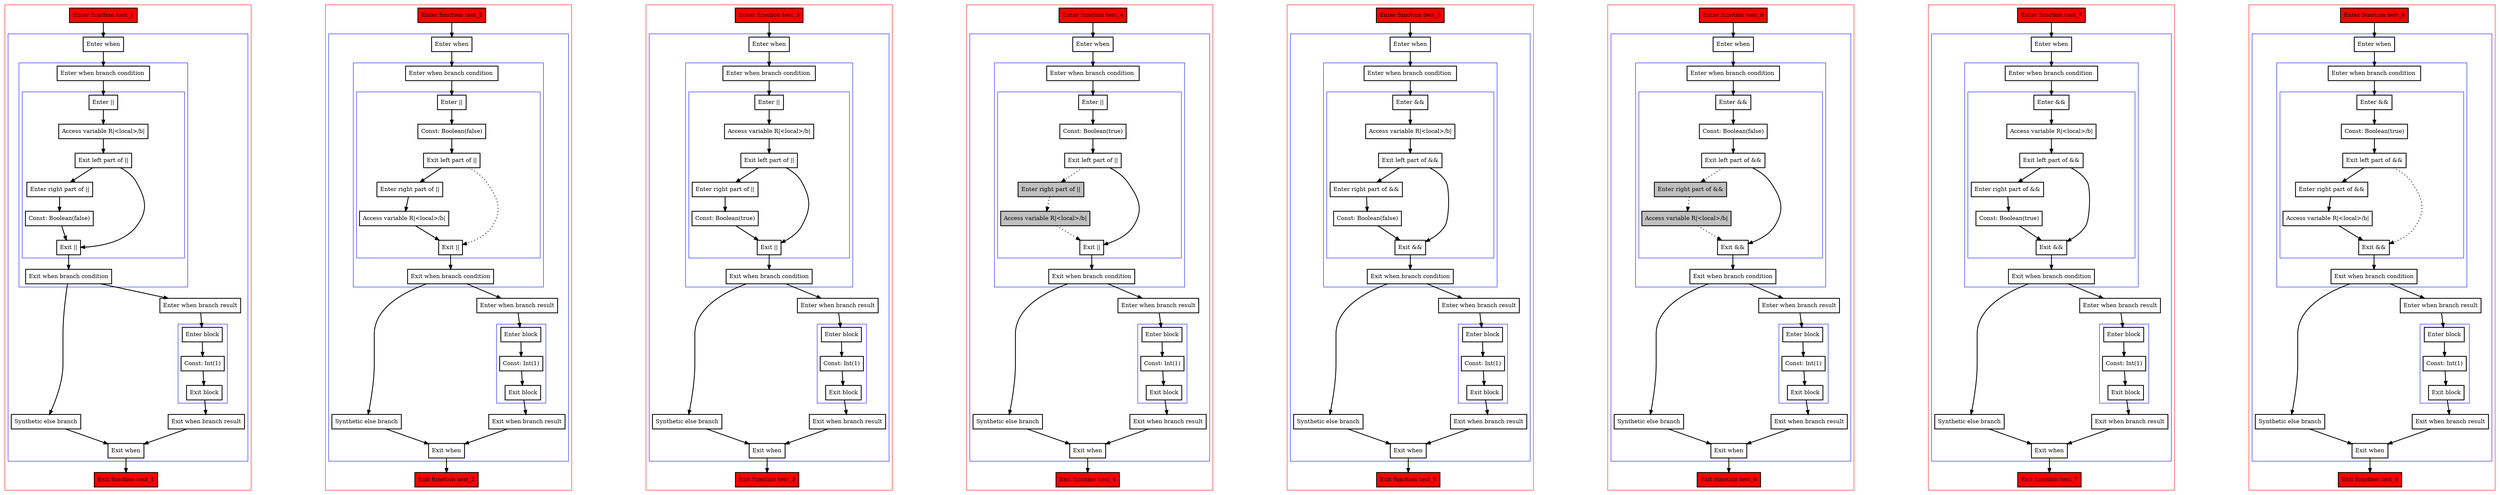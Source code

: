 digraph booleanOperatorsWithConsts_kt {
    graph [nodesep=3]
    node [shape=box penwidth=2]
    edge [penwidth=2]

    subgraph cluster_0 {
        color=red
        0 [label="Enter function test_1" style="filled" fillcolor=red];
        subgraph cluster_1 {
            color=blue
            1 [label="Enter when"];
            subgraph cluster_2 {
                color=blue
                2 [label="Enter when branch condition "];
                subgraph cluster_3 {
                    color=blue
                    3 [label="Enter ||"];
                    4 [label="Access variable R|<local>/b|"];
                    5 [label="Exit left part of ||"];
                    6 [label="Enter right part of ||"];
                    7 [label="Const: Boolean(false)"];
                    8 [label="Exit ||"];
                }
                9 [label="Exit when branch condition"];
            }
            10 [label="Synthetic else branch"];
            11 [label="Enter when branch result"];
            subgraph cluster_4 {
                color=blue
                12 [label="Enter block"];
                13 [label="Const: Int(1)"];
                14 [label="Exit block"];
            }
            15 [label="Exit when branch result"];
            16 [label="Exit when"];
        }
        17 [label="Exit function test_1" style="filled" fillcolor=red];
    }

    0 -> {1};
    1 -> {2};
    2 -> {3};
    3 -> {4};
    4 -> {5};
    5 -> {8 6};
    6 -> {7};
    7 -> {8};
    8 -> {9};
    9 -> {11 10};
    10 -> {16};
    11 -> {12};
    12 -> {13};
    13 -> {14};
    14 -> {15};
    15 -> {16};
    16 -> {17};

    subgraph cluster_5 {
        color=red
        18 [label="Enter function test_2" style="filled" fillcolor=red];
        subgraph cluster_6 {
            color=blue
            19 [label="Enter when"];
            subgraph cluster_7 {
                color=blue
                20 [label="Enter when branch condition "];
                subgraph cluster_8 {
                    color=blue
                    21 [label="Enter ||"];
                    22 [label="Const: Boolean(false)"];
                    23 [label="Exit left part of ||"];
                    24 [label="Enter right part of ||"];
                    25 [label="Access variable R|<local>/b|"];
                    26 [label="Exit ||"];
                }
                27 [label="Exit when branch condition"];
            }
            28 [label="Synthetic else branch"];
            29 [label="Enter when branch result"];
            subgraph cluster_9 {
                color=blue
                30 [label="Enter block"];
                31 [label="Const: Int(1)"];
                32 [label="Exit block"];
            }
            33 [label="Exit when branch result"];
            34 [label="Exit when"];
        }
        35 [label="Exit function test_2" style="filled" fillcolor=red];
    }

    18 -> {19};
    19 -> {20};
    20 -> {21};
    21 -> {22};
    22 -> {23};
    23 -> {24};
    23 -> {26} [style=dotted];
    24 -> {25};
    25 -> {26};
    26 -> {27};
    27 -> {29 28};
    28 -> {34};
    29 -> {30};
    30 -> {31};
    31 -> {32};
    32 -> {33};
    33 -> {34};
    34 -> {35};

    subgraph cluster_10 {
        color=red
        36 [label="Enter function test_3" style="filled" fillcolor=red];
        subgraph cluster_11 {
            color=blue
            37 [label="Enter when"];
            subgraph cluster_12 {
                color=blue
                38 [label="Enter when branch condition "];
                subgraph cluster_13 {
                    color=blue
                    39 [label="Enter ||"];
                    40 [label="Access variable R|<local>/b|"];
                    41 [label="Exit left part of ||"];
                    42 [label="Enter right part of ||"];
                    43 [label="Const: Boolean(true)"];
                    44 [label="Exit ||"];
                }
                45 [label="Exit when branch condition"];
            }
            46 [label="Synthetic else branch"];
            47 [label="Enter when branch result"];
            subgraph cluster_14 {
                color=blue
                48 [label="Enter block"];
                49 [label="Const: Int(1)"];
                50 [label="Exit block"];
            }
            51 [label="Exit when branch result"];
            52 [label="Exit when"];
        }
        53 [label="Exit function test_3" style="filled" fillcolor=red];
    }

    36 -> {37};
    37 -> {38};
    38 -> {39};
    39 -> {40};
    40 -> {41};
    41 -> {44 42};
    42 -> {43};
    43 -> {44};
    44 -> {45};
    45 -> {47 46};
    46 -> {52};
    47 -> {48};
    48 -> {49};
    49 -> {50};
    50 -> {51};
    51 -> {52};
    52 -> {53};

    subgraph cluster_15 {
        color=red
        54 [label="Enter function test_4" style="filled" fillcolor=red];
        subgraph cluster_16 {
            color=blue
            55 [label="Enter when"];
            subgraph cluster_17 {
                color=blue
                56 [label="Enter when branch condition "];
                subgraph cluster_18 {
                    color=blue
                    57 [label="Enter ||"];
                    58 [label="Const: Boolean(true)"];
                    59 [label="Exit left part of ||"];
                    60 [label="Enter right part of ||" style="filled" fillcolor=gray];
                    61 [label="Access variable R|<local>/b|" style="filled" fillcolor=gray];
                    62 [label="Exit ||"];
                }
                63 [label="Exit when branch condition"];
            }
            64 [label="Synthetic else branch"];
            65 [label="Enter when branch result"];
            subgraph cluster_19 {
                color=blue
                66 [label="Enter block"];
                67 [label="Const: Int(1)"];
                68 [label="Exit block"];
            }
            69 [label="Exit when branch result"];
            70 [label="Exit when"];
        }
        71 [label="Exit function test_4" style="filled" fillcolor=red];
    }

    54 -> {55};
    55 -> {56};
    56 -> {57};
    57 -> {58};
    58 -> {59};
    59 -> {62};
    59 -> {60} [style=dotted];
    60 -> {61} [style=dotted];
    61 -> {62} [style=dotted];
    62 -> {63};
    63 -> {65 64};
    64 -> {70};
    65 -> {66};
    66 -> {67};
    67 -> {68};
    68 -> {69};
    69 -> {70};
    70 -> {71};

    subgraph cluster_20 {
        color=red
        72 [label="Enter function test_5" style="filled" fillcolor=red];
        subgraph cluster_21 {
            color=blue
            73 [label="Enter when"];
            subgraph cluster_22 {
                color=blue
                74 [label="Enter when branch condition "];
                subgraph cluster_23 {
                    color=blue
                    75 [label="Enter &&"];
                    76 [label="Access variable R|<local>/b|"];
                    77 [label="Exit left part of &&"];
                    78 [label="Enter right part of &&"];
                    79 [label="Const: Boolean(false)"];
                    80 [label="Exit &&"];
                }
                81 [label="Exit when branch condition"];
            }
            82 [label="Synthetic else branch"];
            83 [label="Enter when branch result"];
            subgraph cluster_24 {
                color=blue
                84 [label="Enter block"];
                85 [label="Const: Int(1)"];
                86 [label="Exit block"];
            }
            87 [label="Exit when branch result"];
            88 [label="Exit when"];
        }
        89 [label="Exit function test_5" style="filled" fillcolor=red];
    }

    72 -> {73};
    73 -> {74};
    74 -> {75};
    75 -> {76};
    76 -> {77};
    77 -> {80 78};
    78 -> {79};
    79 -> {80};
    80 -> {81};
    81 -> {83 82};
    82 -> {88};
    83 -> {84};
    84 -> {85};
    85 -> {86};
    86 -> {87};
    87 -> {88};
    88 -> {89};

    subgraph cluster_25 {
        color=red
        90 [label="Enter function test_6" style="filled" fillcolor=red];
        subgraph cluster_26 {
            color=blue
            91 [label="Enter when"];
            subgraph cluster_27 {
                color=blue
                92 [label="Enter when branch condition "];
                subgraph cluster_28 {
                    color=blue
                    93 [label="Enter &&"];
                    94 [label="Const: Boolean(false)"];
                    95 [label="Exit left part of &&"];
                    96 [label="Enter right part of &&" style="filled" fillcolor=gray];
                    97 [label="Access variable R|<local>/b|" style="filled" fillcolor=gray];
                    98 [label="Exit &&"];
                }
                99 [label="Exit when branch condition"];
            }
            100 [label="Synthetic else branch"];
            101 [label="Enter when branch result"];
            subgraph cluster_29 {
                color=blue
                102 [label="Enter block"];
                103 [label="Const: Int(1)"];
                104 [label="Exit block"];
            }
            105 [label="Exit when branch result"];
            106 [label="Exit when"];
        }
        107 [label="Exit function test_6" style="filled" fillcolor=red];
    }

    90 -> {91};
    91 -> {92};
    92 -> {93};
    93 -> {94};
    94 -> {95};
    95 -> {98};
    95 -> {96} [style=dotted];
    96 -> {97} [style=dotted];
    97 -> {98} [style=dotted];
    98 -> {99};
    99 -> {101 100};
    100 -> {106};
    101 -> {102};
    102 -> {103};
    103 -> {104};
    104 -> {105};
    105 -> {106};
    106 -> {107};

    subgraph cluster_30 {
        color=red
        108 [label="Enter function test_7" style="filled" fillcolor=red];
        subgraph cluster_31 {
            color=blue
            109 [label="Enter when"];
            subgraph cluster_32 {
                color=blue
                110 [label="Enter when branch condition "];
                subgraph cluster_33 {
                    color=blue
                    111 [label="Enter &&"];
                    112 [label="Access variable R|<local>/b|"];
                    113 [label="Exit left part of &&"];
                    114 [label="Enter right part of &&"];
                    115 [label="Const: Boolean(true)"];
                    116 [label="Exit &&"];
                }
                117 [label="Exit when branch condition"];
            }
            118 [label="Synthetic else branch"];
            119 [label="Enter when branch result"];
            subgraph cluster_34 {
                color=blue
                120 [label="Enter block"];
                121 [label="Const: Int(1)"];
                122 [label="Exit block"];
            }
            123 [label="Exit when branch result"];
            124 [label="Exit when"];
        }
        125 [label="Exit function test_7" style="filled" fillcolor=red];
    }

    108 -> {109};
    109 -> {110};
    110 -> {111};
    111 -> {112};
    112 -> {113};
    113 -> {116 114};
    114 -> {115};
    115 -> {116};
    116 -> {117};
    117 -> {119 118};
    118 -> {124};
    119 -> {120};
    120 -> {121};
    121 -> {122};
    122 -> {123};
    123 -> {124};
    124 -> {125};

    subgraph cluster_35 {
        color=red
        126 [label="Enter function test_8" style="filled" fillcolor=red];
        subgraph cluster_36 {
            color=blue
            127 [label="Enter when"];
            subgraph cluster_37 {
                color=blue
                128 [label="Enter when branch condition "];
                subgraph cluster_38 {
                    color=blue
                    129 [label="Enter &&"];
                    130 [label="Const: Boolean(true)"];
                    131 [label="Exit left part of &&"];
                    132 [label="Enter right part of &&"];
                    133 [label="Access variable R|<local>/b|"];
                    134 [label="Exit &&"];
                }
                135 [label="Exit when branch condition"];
            }
            136 [label="Synthetic else branch"];
            137 [label="Enter when branch result"];
            subgraph cluster_39 {
                color=blue
                138 [label="Enter block"];
                139 [label="Const: Int(1)"];
                140 [label="Exit block"];
            }
            141 [label="Exit when branch result"];
            142 [label="Exit when"];
        }
        143 [label="Exit function test_8" style="filled" fillcolor=red];
    }

    126 -> {127};
    127 -> {128};
    128 -> {129};
    129 -> {130};
    130 -> {131};
    131 -> {132};
    131 -> {134} [style=dotted];
    132 -> {133};
    133 -> {134};
    134 -> {135};
    135 -> {137 136};
    136 -> {142};
    137 -> {138};
    138 -> {139};
    139 -> {140};
    140 -> {141};
    141 -> {142};
    142 -> {143};

}
